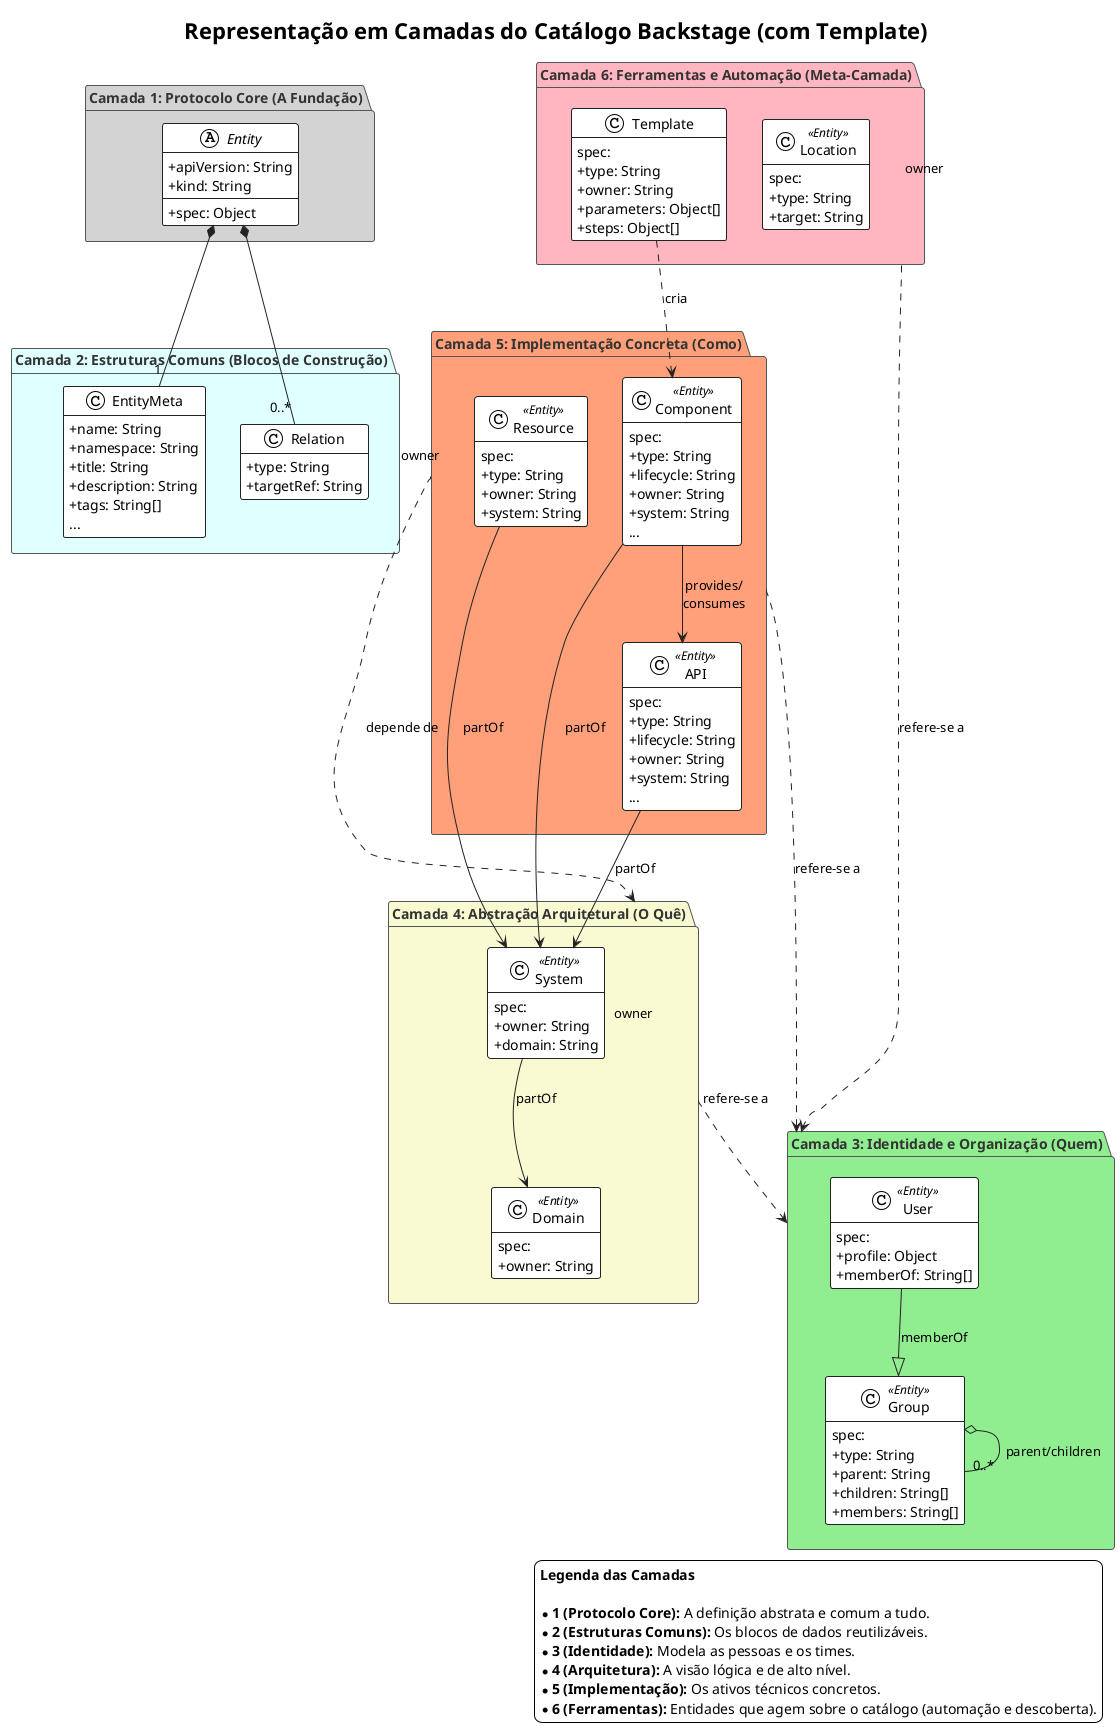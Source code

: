 @startuml
!theme plain
title Representação em Camadas do Catálogo Backstage (com Template)

' Direção do layout para reforçar a ideia de camadas
top to bottom direction

' Estilos para melhorar a legibilidade
skinparam classAttributeIconSize 0
skinparam class {
    BackgroundColor White
    ArrowColor #222222
    BorderColor #222222
}
skinparam package {
    BackgroundColor LightBlue
    BorderColor #555555
    FontColor #333333
}
skinparam legend {
    BorderColor black
    BackgroundColor white
}

' ===================================
' ====== CAMADA 1: PROTOCOLO CORE ======
' ===================================
package "Camada 1: Protocolo Core (A Fundação)" as Camada01 #LightGrey {
  abstract class Entity {
    + apiVersion: String
    + kind: String
    --
    + spec: Object
  }
}

' ===================================
' ====== CAMADA 2: ESTRUTURAS COMUNS ======
' ===================================
package "Camada 2: Estruturas Comuns (Blocos de Construção)" as Camada02 #LightCyan {
  class EntityMeta {
    + name: String
    + namespace: String
    + title: String
    + description: String
    + tags: String[]
    ...
  }
  
  class Relation {
    + type: String
    + targetRef: String
  }
}

' ===================================
' ====== CAMADA 3: IDENTIDADE E ORGANIZAÇÃO (O QUEM) ======
' ===================================
package "Camada 3: Identidade e Organização (Quem)" as Camada03 #LightGreen {
  class User <<Entity>> {
    {field} spec:
    + profile: Object
    + memberOf: String[]
  }

  class Group <<Entity>> {
    {field} spec:
    + type: String
    + parent: String
    + children: String[]
    + members: String[]
  }
}

' ===================================
' ====== CAMADA 4: ABSTRAÇÃO ARQUITETURAL (O QUÊ) ======
' ===================================
package "Camada 4: Abstração Arquitetural (O Quê)" as Camada04 #LightGoldenRodYellow {
  class Domain <<Entity>> {
    {field} spec:
    + owner: String
  }

  class System  <<Entity>> {
    {field} spec:
    + owner: String
    + domain: String
  }
}

' ===================================
' ====== CAMADA 5: IMPLEMENTAÇÃO CONCRETA (COMO) ======
' ===================================
package "Camada 5: Implementação Concreta (Como)" as Camada05 #LightSalmon {
  class Component <<Entity>> {
    {field} spec:
    + type: String
    + lifecycle: String
    + owner: String
    + system: String
    ...
  }

  class API <<Entity>> {
    {field} spec:
    + type: String
    + lifecycle: String
    + owner: String
    + system: String
    ...
  }

  class Resource <<Entity>> {
    {field} spec:
    + type: String
    + owner: String
    + system: String
  }
}

' ====================================================
' ====== CAMADA 6: FERRAMENTAS E AUTOMAÇÃO (META-CAMADA) ======
' ====================================================
package "Camada 6: Ferramentas e Automação (Meta-Camada)" as Camada06 #LightPink {
    class Location <<Entity>> {
        {field} spec:
        + type: String
        + target: String
    }
    
    class Template {
        {field} spec:
        + type: String
        + owner: String
        + parameters: Object[]
        + steps: Object[]
    }
}


' ===============================================
' ====== RELAÇÕES E DEPENDÊNCIAS ENTRE CAMADAS ======
' ===============================================

' ' Herança: Todas as entidades concretas herdam da Entity abstrata
' Entity <|-- User
' Entity <|-- Group
' Entity <|-- Domain
' Entity <|-- System
' Entity <|-- Component
' Entity <|-- API
' Entity <|-- Resource
' Entity <|-- Location
' Entity <|-- Template


' Composição: A entidade base é composta pelas estruturas comuns
Entity *-- "1" EntityMeta
Entity *-- "0..*" Relation

' Relações de associação que definem o grafo do catálogo
User --|> Group : "memberOf"
Group o-- "0..*" Group : "parent/children"
System --> Domain : "partOf"
Component --> System : "partOf"
API --> System : "partOf"
Resource --> System : "partOf"
Component --> API : "provides/\nconsumes"

' Relação funcional do Template
Template ..> Component : "cria"

' ' Dependências lógicas entre as camadas
Camada05 ..> Camada04 : depende de
Camada04 ..> Camada03 : "owner" refere-se a
Camada05 ..> Camada03 : "owner" refere-se a
Camada06 ..> Camada03 : "owner" refere-se a


legend right
  **Legenda das Camadas**

  * **1 (Protocolo Core):** A definição abstrata e comum a tudo.
  * **2 (Estruturas Comuns):** Os blocos de dados reutilizáveis.
  * **3 (Identidade):** Modela as pessoas e os times.
  * **4 (Arquitetura):** A visão lógica e de alto nível.
  * **5 (Implementação):** Os ativos técnicos concretos.
  * **6 (Ferramentas):** Entidades que agem sobre o catálogo (automação e descoberta).
end legend

hide empty members

@enduml